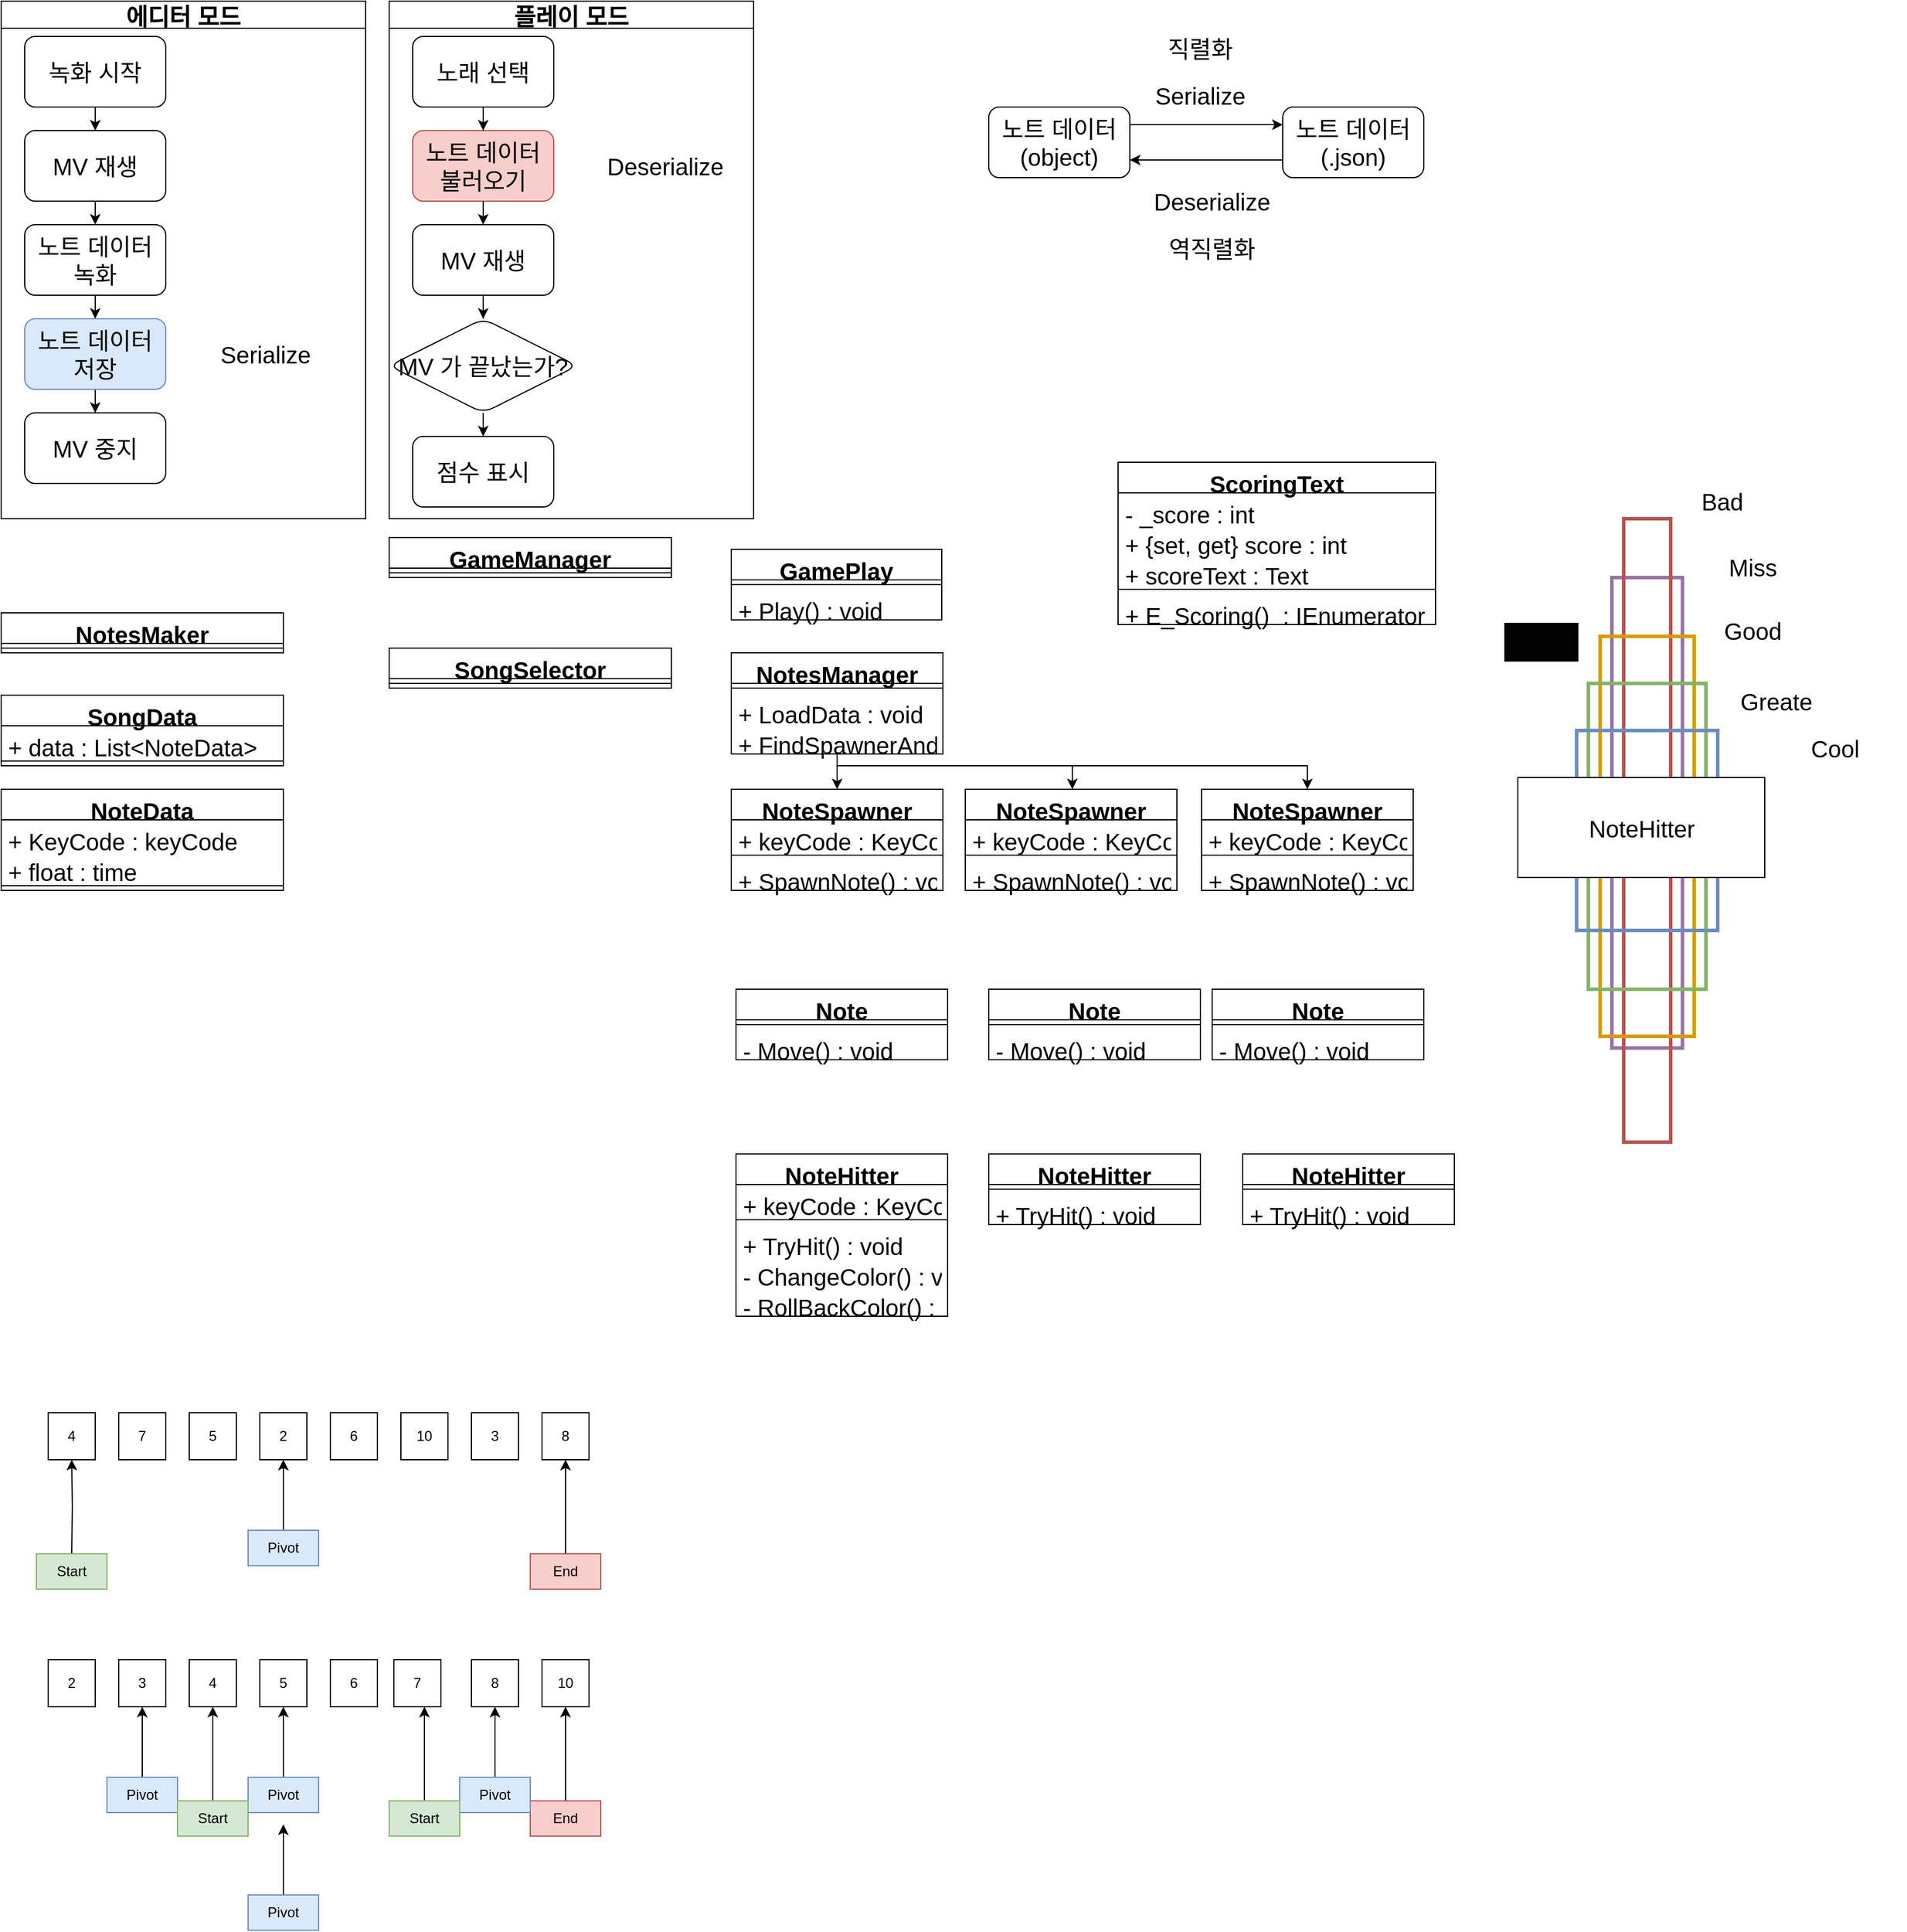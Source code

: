 <mxfile version="17.5.0" type="device"><diagram id="C5RBs43oDa-KdzZeNtuy" name="Page-1"><mxGraphModel dx="652" dy="362" grid="1" gridSize="10" guides="1" tooltips="1" connect="1" arrows="1" fold="1" page="1" pageScale="1" pageWidth="827" pageHeight="1169" math="0" shadow="0"><root><mxCell id="WIyWlLk6GJQsqaUBKTNV-0"/><mxCell id="WIyWlLk6GJQsqaUBKTNV-1" parent="WIyWlLk6GJQsqaUBKTNV-0"/><mxCell id="4X7baK8ERe4scYjvJcvr-119" value="" style="rounded=0;whiteSpace=wrap;html=1;fontSize=20;fillColor=none;strokeWidth=3;strokeColor=#9673a6;" parent="WIyWlLk6GJQsqaUBKTNV-1" vertex="1"><mxGeometry x="1410" y="570" width="60" height="400" as="geometry"/></mxCell><mxCell id="4X7baK8ERe4scYjvJcvr-121" value="" style="rounded=0;whiteSpace=wrap;html=1;fontSize=20;fillColor=none;strokeWidth=3;strokeColor=#b85450;" parent="WIyWlLk6GJQsqaUBKTNV-1" vertex="1"><mxGeometry x="1420" y="520" width="40" height="530" as="geometry"/></mxCell><mxCell id="4X7baK8ERe4scYjvJcvr-117" value="" style="rounded=0;whiteSpace=wrap;html=1;fontSize=20;fillColor=none;strokeWidth=3;strokeColor=#d79b00;" parent="WIyWlLk6GJQsqaUBKTNV-1" vertex="1"><mxGeometry x="1400" y="620" width="80" height="340" as="geometry"/></mxCell><mxCell id="4X7baK8ERe4scYjvJcvr-115" value="" style="rounded=0;whiteSpace=wrap;html=1;fontSize=20;fillColor=none;strokeWidth=3;strokeColor=#82b366;" parent="WIyWlLk6GJQsqaUBKTNV-1" vertex="1"><mxGeometry x="1390" y="660" width="100" height="260" as="geometry"/></mxCell><mxCell id="4X7baK8ERe4scYjvJcvr-112" value="" style="rounded=0;whiteSpace=wrap;html=1;fontSize=20;fillColor=none;strokeWidth=3;strokeColor=#6c8ebf;" parent="WIyWlLk6GJQsqaUBKTNV-1" vertex="1"><mxGeometry x="1380" y="700" width="120" height="170" as="geometry"/></mxCell><mxCell id="4X7baK8ERe4scYjvJcvr-3" value="에디터 모드" style="swimlane;fontSize=20;" parent="WIyWlLk6GJQsqaUBKTNV-1" vertex="1"><mxGeometry x="40" y="80" width="310" height="440" as="geometry"/></mxCell><mxCell id="4X7baK8ERe4scYjvJcvr-5" value="녹화 시작" style="rounded=1;whiteSpace=wrap;html=1;fontSize=20;" parent="4X7baK8ERe4scYjvJcvr-3" vertex="1"><mxGeometry x="20" y="30" width="120" height="60" as="geometry"/></mxCell><mxCell id="4X7baK8ERe4scYjvJcvr-6" value="MV 재생" style="rounded=1;whiteSpace=wrap;html=1;fontSize=20;" parent="4X7baK8ERe4scYjvJcvr-3" vertex="1"><mxGeometry x="20" y="110" width="120" height="60" as="geometry"/></mxCell><mxCell id="4X7baK8ERe4scYjvJcvr-7" value="노트 데이터 녹화" style="rounded=1;whiteSpace=wrap;html=1;fontSize=20;" parent="4X7baK8ERe4scYjvJcvr-3" vertex="1"><mxGeometry x="20" y="190" width="120" height="60" as="geometry"/></mxCell><mxCell id="4X7baK8ERe4scYjvJcvr-16" value="" style="edgeStyle=orthogonalEdgeStyle;rounded=0;orthogonalLoop=1;jettySize=auto;html=1;fontSize=20;" parent="4X7baK8ERe4scYjvJcvr-3" source="4X7baK8ERe4scYjvJcvr-8" target="4X7baK8ERe4scYjvJcvr-9" edge="1"><mxGeometry relative="1" as="geometry"/></mxCell><mxCell id="4X7baK8ERe4scYjvJcvr-8" value="노트 데이터&lt;br&gt;저장" style="rounded=1;whiteSpace=wrap;html=1;fontSize=20;fillColor=#dae8fc;strokeColor=#6c8ebf;" parent="4X7baK8ERe4scYjvJcvr-3" vertex="1"><mxGeometry x="20" y="270" width="120" height="60" as="geometry"/></mxCell><mxCell id="4X7baK8ERe4scYjvJcvr-9" value="MV 중지" style="rounded=1;whiteSpace=wrap;html=1;fontSize=20;" parent="4X7baK8ERe4scYjvJcvr-3" vertex="1"><mxGeometry x="20" y="350" width="120" height="60" as="geometry"/></mxCell><mxCell id="4X7baK8ERe4scYjvJcvr-12" value="" style="endArrow=classic;html=1;rounded=0;fontSize=20;exitX=0.5;exitY=1;exitDx=0;exitDy=0;" parent="4X7baK8ERe4scYjvJcvr-3" source="4X7baK8ERe4scYjvJcvr-5" target="4X7baK8ERe4scYjvJcvr-6" edge="1"><mxGeometry width="50" height="50" relative="1" as="geometry"><mxPoint x="280" y="250" as="sourcePoint"/><mxPoint x="330" y="200" as="targetPoint"/></mxGeometry></mxCell><mxCell id="4X7baK8ERe4scYjvJcvr-13" value="" style="endArrow=classic;html=1;rounded=0;fontSize=20;exitX=0.5;exitY=1;exitDx=0;exitDy=0;entryX=0.5;entryY=0;entryDx=0;entryDy=0;" parent="4X7baK8ERe4scYjvJcvr-3" source="4X7baK8ERe4scYjvJcvr-6" target="4X7baK8ERe4scYjvJcvr-7" edge="1"><mxGeometry width="50" height="50" relative="1" as="geometry"><mxPoint x="130" y="180" as="sourcePoint"/><mxPoint x="130" y="200" as="targetPoint"/></mxGeometry></mxCell><mxCell id="4X7baK8ERe4scYjvJcvr-15" value="" style="endArrow=classic;html=1;rounded=0;fontSize=20;exitX=0.5;exitY=1;exitDx=0;exitDy=0;entryX=0.5;entryY=0;entryDx=0;entryDy=0;" parent="4X7baK8ERe4scYjvJcvr-3" source="4X7baK8ERe4scYjvJcvr-7" target="4X7baK8ERe4scYjvJcvr-8" edge="1"><mxGeometry width="50" height="50" relative="1" as="geometry"><mxPoint x="280" y="250" as="sourcePoint"/><mxPoint x="330" y="200" as="targetPoint"/></mxGeometry></mxCell><mxCell id="4X7baK8ERe4scYjvJcvr-40" value="Serialize" style="text;html=1;strokeColor=none;fillColor=none;align=center;verticalAlign=middle;whiteSpace=wrap;rounded=0;fontSize=20;" parent="4X7baK8ERe4scYjvJcvr-3" vertex="1"><mxGeometry x="160" y="270" width="130" height="60" as="geometry"/></mxCell><mxCell id="4X7baK8ERe4scYjvJcvr-4" value="플레이 모드" style="swimlane;fontSize=20;" parent="WIyWlLk6GJQsqaUBKTNV-1" vertex="1"><mxGeometry x="370" y="80" width="310" height="440" as="geometry"/></mxCell><mxCell id="4X7baK8ERe4scYjvJcvr-17" value="노래 선택" style="rounded=1;whiteSpace=wrap;html=1;fontSize=20;" parent="4X7baK8ERe4scYjvJcvr-4" vertex="1"><mxGeometry x="20" y="30" width="120" height="60" as="geometry"/></mxCell><mxCell id="4X7baK8ERe4scYjvJcvr-21" value="" style="edgeStyle=orthogonalEdgeStyle;rounded=0;orthogonalLoop=1;jettySize=auto;html=1;fontSize=20;" parent="4X7baK8ERe4scYjvJcvr-4" source="4X7baK8ERe4scYjvJcvr-18" target="4X7baK8ERe4scYjvJcvr-20" edge="1"><mxGeometry relative="1" as="geometry"/></mxCell><mxCell id="4X7baK8ERe4scYjvJcvr-18" value="MV 재생" style="rounded=1;whiteSpace=wrap;html=1;fontSize=20;" parent="4X7baK8ERe4scYjvJcvr-4" vertex="1"><mxGeometry x="20" y="190" width="120" height="60" as="geometry"/></mxCell><mxCell id="4X7baK8ERe4scYjvJcvr-20" value="MV 가 끝났는가?" style="rhombus;whiteSpace=wrap;html=1;fontSize=20;rounded=1;" parent="4X7baK8ERe4scYjvJcvr-4" vertex="1"><mxGeometry y="270" width="160" height="80" as="geometry"/></mxCell><mxCell id="4X7baK8ERe4scYjvJcvr-25" value="점수 표시" style="whiteSpace=wrap;html=1;fontSize=20;rounded=1;" parent="4X7baK8ERe4scYjvJcvr-4" vertex="1"><mxGeometry x="20" y="370" width="120" height="60" as="geometry"/></mxCell><mxCell id="4X7baK8ERe4scYjvJcvr-26" value="" style="edgeStyle=orthogonalEdgeStyle;rounded=0;orthogonalLoop=1;jettySize=auto;html=1;fontSize=20;" parent="4X7baK8ERe4scYjvJcvr-4" source="4X7baK8ERe4scYjvJcvr-20" target="4X7baK8ERe4scYjvJcvr-25" edge="1"><mxGeometry relative="1" as="geometry"/></mxCell><mxCell id="4X7baK8ERe4scYjvJcvr-28" value="노트 데이터&lt;br&gt;불러오기" style="whiteSpace=wrap;html=1;fontSize=20;rounded=1;fillColor=#f8cecc;strokeColor=#b85450;" parent="4X7baK8ERe4scYjvJcvr-4" vertex="1"><mxGeometry x="20" y="110" width="120" height="60" as="geometry"/></mxCell><mxCell id="4X7baK8ERe4scYjvJcvr-29" value="" style="edgeStyle=orthogonalEdgeStyle;rounded=0;orthogonalLoop=1;jettySize=auto;html=1;fontSize=20;" parent="4X7baK8ERe4scYjvJcvr-4" source="4X7baK8ERe4scYjvJcvr-17" target="4X7baK8ERe4scYjvJcvr-28" edge="1"><mxGeometry relative="1" as="geometry"/></mxCell><mxCell id="4X7baK8ERe4scYjvJcvr-30" value="" style="endArrow=classic;html=1;rounded=0;fontSize=20;exitX=0.5;exitY=1;exitDx=0;exitDy=0;entryX=0.5;entryY=0;entryDx=0;entryDy=0;" parent="4X7baK8ERe4scYjvJcvr-4" source="4X7baK8ERe4scYjvJcvr-28" target="4X7baK8ERe4scYjvJcvr-18" edge="1"><mxGeometry width="50" height="50" relative="1" as="geometry"><mxPoint x="40" y="320" as="sourcePoint"/><mxPoint x="90" y="270" as="targetPoint"/></mxGeometry></mxCell><mxCell id="4X7baK8ERe4scYjvJcvr-41" value="Deserialize" style="text;html=1;strokeColor=none;fillColor=none;align=center;verticalAlign=middle;whiteSpace=wrap;rounded=0;fontSize=20;" parent="4X7baK8ERe4scYjvJcvr-4" vertex="1"><mxGeometry x="170" y="110" width="130" height="60" as="geometry"/></mxCell><mxCell id="4X7baK8ERe4scYjvJcvr-32" value="노트 데이터&lt;br&gt;(object)" style="rounded=1;whiteSpace=wrap;html=1;fontSize=20;" parent="WIyWlLk6GJQsqaUBKTNV-1" vertex="1"><mxGeometry x="880" y="170" width="120" height="60" as="geometry"/></mxCell><mxCell id="4X7baK8ERe4scYjvJcvr-33" value="노트 데이터&lt;br&gt;(.json)" style="rounded=1;whiteSpace=wrap;html=1;fontSize=20;" parent="WIyWlLk6GJQsqaUBKTNV-1" vertex="1"><mxGeometry x="1130" y="170" width="120" height="60" as="geometry"/></mxCell><mxCell id="4X7baK8ERe4scYjvJcvr-34" value="" style="endArrow=classic;html=1;rounded=0;fontSize=20;exitX=1;exitY=0.25;exitDx=0;exitDy=0;entryX=0;entryY=0.25;entryDx=0;entryDy=0;" parent="WIyWlLk6GJQsqaUBKTNV-1" source="4X7baK8ERe4scYjvJcvr-32" target="4X7baK8ERe4scYjvJcvr-33" edge="1"><mxGeometry width="50" height="50" relative="1" as="geometry"><mxPoint x="1200" y="380" as="sourcePoint"/><mxPoint x="1250" y="330" as="targetPoint"/></mxGeometry></mxCell><mxCell id="4X7baK8ERe4scYjvJcvr-35" value="" style="endArrow=classic;html=1;rounded=0;fontSize=20;exitX=0;exitY=0.75;exitDx=0;exitDy=0;entryX=1;entryY=0.75;entryDx=0;entryDy=0;" parent="WIyWlLk6GJQsqaUBKTNV-1" source="4X7baK8ERe4scYjvJcvr-33" target="4X7baK8ERe4scYjvJcvr-32" edge="1"><mxGeometry width="50" height="50" relative="1" as="geometry"><mxPoint x="1010" y="195" as="sourcePoint"/><mxPoint x="1140" y="195" as="targetPoint"/></mxGeometry></mxCell><mxCell id="4X7baK8ERe4scYjvJcvr-36" value="Serialize" style="text;html=1;strokeColor=none;fillColor=none;align=center;verticalAlign=middle;whiteSpace=wrap;rounded=0;fontSize=20;" parent="WIyWlLk6GJQsqaUBKTNV-1" vertex="1"><mxGeometry x="1000" y="140" width="120" height="40" as="geometry"/></mxCell><mxCell id="4X7baK8ERe4scYjvJcvr-37" value="직렬화" style="text;html=1;strokeColor=none;fillColor=none;align=center;verticalAlign=middle;whiteSpace=wrap;rounded=0;fontSize=20;" parent="WIyWlLk6GJQsqaUBKTNV-1" vertex="1"><mxGeometry x="1000" y="100" width="120" height="40" as="geometry"/></mxCell><mxCell id="4X7baK8ERe4scYjvJcvr-38" value="Deserialize" style="text;html=1;strokeColor=none;fillColor=none;align=center;verticalAlign=middle;whiteSpace=wrap;rounded=0;fontSize=20;" parent="WIyWlLk6GJQsqaUBKTNV-1" vertex="1"><mxGeometry x="1010" y="230" width="120" height="40" as="geometry"/></mxCell><mxCell id="4X7baK8ERe4scYjvJcvr-39" value="역직렬화" style="text;html=1;strokeColor=none;fillColor=none;align=center;verticalAlign=middle;whiteSpace=wrap;rounded=0;fontSize=20;" parent="WIyWlLk6GJQsqaUBKTNV-1" vertex="1"><mxGeometry x="1010" y="270" width="120" height="40" as="geometry"/></mxCell><mxCell id="4X7baK8ERe4scYjvJcvr-42" value="NoteData" style="swimlane;fontStyle=1;align=center;verticalAlign=top;childLayout=stackLayout;horizontal=1;startSize=26;horizontalStack=0;resizeParent=1;resizeParentMax=0;resizeLast=0;collapsible=1;marginBottom=0;fontSize=20;" parent="WIyWlLk6GJQsqaUBKTNV-1" vertex="1"><mxGeometry x="40" y="750" width="240" height="86" as="geometry"/></mxCell><mxCell id="4X7baK8ERe4scYjvJcvr-43" value="+ KeyCode : keyCode" style="text;strokeColor=none;fillColor=none;align=left;verticalAlign=top;spacingLeft=4;spacingRight=4;overflow=hidden;rotatable=0;points=[[0,0.5],[1,0.5]];portConstraint=eastwest;fontSize=20;" parent="4X7baK8ERe4scYjvJcvr-42" vertex="1"><mxGeometry y="26" width="240" height="26" as="geometry"/></mxCell><mxCell id="4X7baK8ERe4scYjvJcvr-51" value="+ float : time" style="text;strokeColor=none;fillColor=none;align=left;verticalAlign=top;spacingLeft=4;spacingRight=4;overflow=hidden;rotatable=0;points=[[0,0.5],[1,0.5]];portConstraint=eastwest;fontSize=20;" parent="4X7baK8ERe4scYjvJcvr-42" vertex="1"><mxGeometry y="52" width="240" height="26" as="geometry"/></mxCell><mxCell id="4X7baK8ERe4scYjvJcvr-44" value="" style="line;strokeWidth=1;fillColor=none;align=left;verticalAlign=middle;spacingTop=-1;spacingLeft=3;spacingRight=3;rotatable=0;labelPosition=right;points=[];portConstraint=eastwest;fontSize=20;" parent="4X7baK8ERe4scYjvJcvr-42" vertex="1"><mxGeometry y="78" width="240" height="8" as="geometry"/></mxCell><mxCell id="4X7baK8ERe4scYjvJcvr-47" value="SongData" style="swimlane;fontStyle=1;align=center;verticalAlign=top;childLayout=stackLayout;horizontal=1;startSize=26;horizontalStack=0;resizeParent=1;resizeParentMax=0;resizeLast=0;collapsible=1;marginBottom=0;fontSize=20;" parent="WIyWlLk6GJQsqaUBKTNV-1" vertex="1"><mxGeometry x="40" y="670" width="240" height="60" as="geometry"/></mxCell><mxCell id="4X7baK8ERe4scYjvJcvr-48" value="+ data : List&lt;NoteData&gt;" style="text;strokeColor=none;fillColor=none;align=left;verticalAlign=top;spacingLeft=4;spacingRight=4;overflow=hidden;rotatable=0;points=[[0,0.5],[1,0.5]];portConstraint=eastwest;fontSize=20;" parent="4X7baK8ERe4scYjvJcvr-47" vertex="1"><mxGeometry y="26" width="240" height="26" as="geometry"/></mxCell><mxCell id="4X7baK8ERe4scYjvJcvr-49" value="" style="line;strokeWidth=1;fillColor=none;align=left;verticalAlign=middle;spacingTop=-1;spacingLeft=3;spacingRight=3;rotatable=0;labelPosition=right;points=[];portConstraint=eastwest;fontSize=20;" parent="4X7baK8ERe4scYjvJcvr-47" vertex="1"><mxGeometry y="52" width="240" height="8" as="geometry"/></mxCell><mxCell id="4X7baK8ERe4scYjvJcvr-52" value="NotesMaker" style="swimlane;fontStyle=1;align=center;verticalAlign=top;childLayout=stackLayout;horizontal=1;startSize=26;horizontalStack=0;resizeParent=1;resizeParentMax=0;resizeLast=0;collapsible=1;marginBottom=0;fontSize=20;" parent="WIyWlLk6GJQsqaUBKTNV-1" vertex="1"><mxGeometry x="40" y="600" width="240" height="34" as="geometry"/></mxCell><mxCell id="4X7baK8ERe4scYjvJcvr-55" value="" style="line;strokeWidth=1;fillColor=none;align=left;verticalAlign=middle;spacingTop=-1;spacingLeft=3;spacingRight=3;rotatable=0;labelPosition=right;points=[];portConstraint=eastwest;fontSize=20;" parent="4X7baK8ERe4scYjvJcvr-52" vertex="1"><mxGeometry y="26" width="240" height="8" as="geometry"/></mxCell><mxCell id="4X7baK8ERe4scYjvJcvr-56" value="SongSelector" style="swimlane;fontStyle=1;align=center;verticalAlign=top;childLayout=stackLayout;horizontal=1;startSize=26;horizontalStack=0;resizeParent=1;resizeParentMax=0;resizeLast=0;collapsible=1;marginBottom=0;fontSize=20;" parent="WIyWlLk6GJQsqaUBKTNV-1" vertex="1"><mxGeometry x="370" y="630" width="240" height="34" as="geometry"/></mxCell><mxCell id="4X7baK8ERe4scYjvJcvr-59" value="" style="line;strokeWidth=1;fillColor=none;align=left;verticalAlign=middle;spacingTop=-1;spacingLeft=3;spacingRight=3;rotatable=0;labelPosition=right;points=[];portConstraint=eastwest;fontSize=20;" parent="4X7baK8ERe4scYjvJcvr-56" vertex="1"><mxGeometry y="26" width="240" height="8" as="geometry"/></mxCell><mxCell id="4X7baK8ERe4scYjvJcvr-60" value="GameManager" style="swimlane;fontStyle=1;align=center;verticalAlign=top;childLayout=stackLayout;horizontal=1;startSize=26;horizontalStack=0;resizeParent=1;resizeParentMax=0;resizeLast=0;collapsible=1;marginBottom=0;fontSize=20;" parent="WIyWlLk6GJQsqaUBKTNV-1" vertex="1"><mxGeometry x="370" y="536" width="240" height="34" as="geometry"/></mxCell><mxCell id="4X7baK8ERe4scYjvJcvr-61" value="" style="line;strokeWidth=1;fillColor=none;align=left;verticalAlign=middle;spacingTop=-1;spacingLeft=3;spacingRight=3;rotatable=0;labelPosition=right;points=[];portConstraint=eastwest;fontSize=20;" parent="4X7baK8ERe4scYjvJcvr-60" vertex="1"><mxGeometry y="26" width="240" height="8" as="geometry"/></mxCell><mxCell id="4X7baK8ERe4scYjvJcvr-62" value="NoteSpawner" style="swimlane;fontStyle=1;align=center;verticalAlign=top;childLayout=stackLayout;horizontal=1;startSize=26;horizontalStack=0;resizeParent=1;resizeParentMax=0;resizeLast=0;collapsible=1;marginBottom=0;fontSize=20;" parent="WIyWlLk6GJQsqaUBKTNV-1" vertex="1"><mxGeometry x="661" y="750" width="180" height="86" as="geometry"/></mxCell><mxCell id="4X7baK8ERe4scYjvJcvr-79" value="+ keyCode : KeyCode" style="text;strokeColor=none;fillColor=none;align=left;verticalAlign=top;spacingLeft=4;spacingRight=4;overflow=hidden;rotatable=0;points=[[0,0.5],[1,0.5]];portConstraint=eastwest;fontSize=20;" parent="4X7baK8ERe4scYjvJcvr-62" vertex="1"><mxGeometry y="26" width="180" height="26" as="geometry"/></mxCell><mxCell id="4X7baK8ERe4scYjvJcvr-63" value="" style="line;strokeWidth=1;fillColor=none;align=left;verticalAlign=middle;spacingTop=-1;spacingLeft=3;spacingRight=3;rotatable=0;labelPosition=right;points=[];portConstraint=eastwest;fontSize=20;" parent="4X7baK8ERe4scYjvJcvr-62" vertex="1"><mxGeometry y="52" width="180" height="8" as="geometry"/></mxCell><mxCell id="4X7baK8ERe4scYjvJcvr-78" value="+ SpawnNote() : void" style="text;strokeColor=none;fillColor=none;align=left;verticalAlign=top;spacingLeft=4;spacingRight=4;overflow=hidden;rotatable=0;points=[[0,0.5],[1,0.5]];portConstraint=eastwest;fontSize=20;" parent="4X7baK8ERe4scYjvJcvr-62" vertex="1"><mxGeometry y="60" width="180" height="26" as="geometry"/></mxCell><mxCell id="4X7baK8ERe4scYjvJcvr-74" value="" style="edgeStyle=orthogonalEdgeStyle;rounded=0;orthogonalLoop=1;jettySize=auto;html=1;fontSize=20;entryX=0.5;entryY=0;entryDx=0;entryDy=0;" parent="WIyWlLk6GJQsqaUBKTNV-1" source="4X7baK8ERe4scYjvJcvr-72" target="4X7baK8ERe4scYjvJcvr-62" edge="1"><mxGeometry relative="1" as="geometry"/></mxCell><mxCell id="4X7baK8ERe4scYjvJcvr-75" style="edgeStyle=orthogonalEdgeStyle;rounded=0;orthogonalLoop=1;jettySize=auto;html=1;fontSize=20;" parent="WIyWlLk6GJQsqaUBKTNV-1" source="4X7baK8ERe4scYjvJcvr-72" edge="1"><mxGeometry relative="1" as="geometry"><mxPoint x="951.059" y="750" as="targetPoint"/><Array as="points"><mxPoint x="751" y="730"/><mxPoint x="951" y="730"/></Array></mxGeometry></mxCell><mxCell id="4X7baK8ERe4scYjvJcvr-76" style="edgeStyle=orthogonalEdgeStyle;rounded=0;orthogonalLoop=1;jettySize=auto;html=1;entryX=0.5;entryY=0;entryDx=0;entryDy=0;fontSize=20;" parent="WIyWlLk6GJQsqaUBKTNV-1" source="4X7baK8ERe4scYjvJcvr-72" edge="1"><mxGeometry relative="1" as="geometry"><mxPoint x="1151" y="750" as="targetPoint"/><Array as="points"><mxPoint x="751" y="730"/><mxPoint x="1151" y="730"/></Array></mxGeometry></mxCell><mxCell id="4X7baK8ERe4scYjvJcvr-72" value="NotesManager" style="swimlane;fontStyle=1;align=center;verticalAlign=top;childLayout=stackLayout;horizontal=1;startSize=26;horizontalStack=0;resizeParent=1;resizeParentMax=0;resizeLast=0;collapsible=1;marginBottom=0;fontSize=20;" parent="WIyWlLk6GJQsqaUBKTNV-1" vertex="1"><mxGeometry x="661" y="634" width="180" height="86" as="geometry"/></mxCell><mxCell id="4X7baK8ERe4scYjvJcvr-73" value="" style="line;strokeWidth=1;fillColor=none;align=left;verticalAlign=middle;spacingTop=-1;spacingLeft=3;spacingRight=3;rotatable=0;labelPosition=right;points=[];portConstraint=eastwest;fontSize=20;" parent="4X7baK8ERe4scYjvJcvr-72" vertex="1"><mxGeometry y="26" width="180" height="8" as="geometry"/></mxCell><mxCell id="4X7baK8ERe4scYjvJcvr-77" value="+ LoadData : void" style="text;strokeColor=none;fillColor=none;align=left;verticalAlign=top;spacingLeft=4;spacingRight=4;overflow=hidden;rotatable=0;points=[[0,0.5],[1,0.5]];portConstraint=eastwest;fontSize=20;" parent="4X7baK8ERe4scYjvJcvr-72" vertex="1"><mxGeometry y="34" width="180" height="26" as="geometry"/></mxCell><mxCell id="4X7baK8ERe4scYjvJcvr-80" value="+ FindSpawnerAndSpawn" style="text;strokeColor=none;fillColor=none;align=left;verticalAlign=top;spacingLeft=4;spacingRight=4;overflow=hidden;rotatable=0;points=[[0,0.5],[1,0.5]];portConstraint=eastwest;fontSize=20;" parent="4X7baK8ERe4scYjvJcvr-72" vertex="1"><mxGeometry y="60" width="180" height="26" as="geometry"/></mxCell><mxCell id="4X7baK8ERe4scYjvJcvr-81" value="NoteSpawner" style="swimlane;fontStyle=1;align=center;verticalAlign=top;childLayout=stackLayout;horizontal=1;startSize=26;horizontalStack=0;resizeParent=1;resizeParentMax=0;resizeLast=0;collapsible=1;marginBottom=0;fontSize=20;" parent="WIyWlLk6GJQsqaUBKTNV-1" vertex="1"><mxGeometry x="860" y="750" width="180" height="86" as="geometry"/></mxCell><mxCell id="4X7baK8ERe4scYjvJcvr-82" value="+ keyCode : KeyCode" style="text;strokeColor=none;fillColor=none;align=left;verticalAlign=top;spacingLeft=4;spacingRight=4;overflow=hidden;rotatable=0;points=[[0,0.5],[1,0.5]];portConstraint=eastwest;fontSize=20;" parent="4X7baK8ERe4scYjvJcvr-81" vertex="1"><mxGeometry y="26" width="180" height="26" as="geometry"/></mxCell><mxCell id="4X7baK8ERe4scYjvJcvr-83" value="" style="line;strokeWidth=1;fillColor=none;align=left;verticalAlign=middle;spacingTop=-1;spacingLeft=3;spacingRight=3;rotatable=0;labelPosition=right;points=[];portConstraint=eastwest;fontSize=20;" parent="4X7baK8ERe4scYjvJcvr-81" vertex="1"><mxGeometry y="52" width="180" height="8" as="geometry"/></mxCell><mxCell id="4X7baK8ERe4scYjvJcvr-84" value="+ SpawnNote() : void" style="text;strokeColor=none;fillColor=none;align=left;verticalAlign=top;spacingLeft=4;spacingRight=4;overflow=hidden;rotatable=0;points=[[0,0.5],[1,0.5]];portConstraint=eastwest;fontSize=20;" parent="4X7baK8ERe4scYjvJcvr-81" vertex="1"><mxGeometry y="60" width="180" height="26" as="geometry"/></mxCell><mxCell id="4X7baK8ERe4scYjvJcvr-85" value="NoteSpawner" style="swimlane;fontStyle=1;align=center;verticalAlign=top;childLayout=stackLayout;horizontal=1;startSize=26;horizontalStack=0;resizeParent=1;resizeParentMax=0;resizeLast=0;collapsible=1;marginBottom=0;fontSize=20;" parent="WIyWlLk6GJQsqaUBKTNV-1" vertex="1"><mxGeometry x="1061" y="750" width="180" height="86" as="geometry"/></mxCell><mxCell id="4X7baK8ERe4scYjvJcvr-86" value="+ keyCode : KeyCode" style="text;strokeColor=none;fillColor=none;align=left;verticalAlign=top;spacingLeft=4;spacingRight=4;overflow=hidden;rotatable=0;points=[[0,0.5],[1,0.5]];portConstraint=eastwest;fontSize=20;" parent="4X7baK8ERe4scYjvJcvr-85" vertex="1"><mxGeometry y="26" width="180" height="26" as="geometry"/></mxCell><mxCell id="4X7baK8ERe4scYjvJcvr-87" value="" style="line;strokeWidth=1;fillColor=none;align=left;verticalAlign=middle;spacingTop=-1;spacingLeft=3;spacingRight=3;rotatable=0;labelPosition=right;points=[];portConstraint=eastwest;fontSize=20;" parent="4X7baK8ERe4scYjvJcvr-85" vertex="1"><mxGeometry y="52" width="180" height="8" as="geometry"/></mxCell><mxCell id="4X7baK8ERe4scYjvJcvr-88" value="+ SpawnNote() : void" style="text;strokeColor=none;fillColor=none;align=left;verticalAlign=top;spacingLeft=4;spacingRight=4;overflow=hidden;rotatable=0;points=[[0,0.5],[1,0.5]];portConstraint=eastwest;fontSize=20;" parent="4X7baK8ERe4scYjvJcvr-85" vertex="1"><mxGeometry y="60" width="180" height="26" as="geometry"/></mxCell><mxCell id="4X7baK8ERe4scYjvJcvr-92" value="NoteHitter" style="swimlane;fontStyle=1;align=center;verticalAlign=top;childLayout=stackLayout;horizontal=1;startSize=26;horizontalStack=0;resizeParent=1;resizeParentMax=0;resizeLast=0;collapsible=1;marginBottom=0;fontSize=20;" parent="WIyWlLk6GJQsqaUBKTNV-1" vertex="1"><mxGeometry x="665" y="1060" width="180" height="138" as="geometry"/></mxCell><mxCell id="iGYsxC0sqE9Z393k-soY-0" value="+ keyCode : KeyCode" style="text;strokeColor=none;fillColor=none;align=left;verticalAlign=top;spacingLeft=4;spacingRight=4;overflow=hidden;rotatable=0;points=[[0,0.5],[1,0.5]];portConstraint=eastwest;fontSize=20;" vertex="1" parent="4X7baK8ERe4scYjvJcvr-92"><mxGeometry y="26" width="180" height="26" as="geometry"/></mxCell><mxCell id="4X7baK8ERe4scYjvJcvr-94" value="" style="line;strokeWidth=1;fillColor=none;align=left;verticalAlign=middle;spacingTop=-1;spacingLeft=3;spacingRight=3;rotatable=0;labelPosition=right;points=[];portConstraint=eastwest;fontSize=20;" parent="4X7baK8ERe4scYjvJcvr-92" vertex="1"><mxGeometry y="52" width="180" height="8" as="geometry"/></mxCell><mxCell id="4X7baK8ERe4scYjvJcvr-95" value="+ TryHit() : void" style="text;strokeColor=none;fillColor=none;align=left;verticalAlign=top;spacingLeft=4;spacingRight=4;overflow=hidden;rotatable=0;points=[[0,0.5],[1,0.5]];portConstraint=eastwest;fontSize=20;" parent="4X7baK8ERe4scYjvJcvr-92" vertex="1"><mxGeometry y="60" width="180" height="26" as="geometry"/></mxCell><mxCell id="iGYsxC0sqE9Z393k-soY-1" value="- ChangeColor() : void" style="text;strokeColor=none;fillColor=none;align=left;verticalAlign=top;spacingLeft=4;spacingRight=4;overflow=hidden;rotatable=0;points=[[0,0.5],[1,0.5]];portConstraint=eastwest;fontSize=20;" vertex="1" parent="4X7baK8ERe4scYjvJcvr-92"><mxGeometry y="86" width="180" height="26" as="geometry"/></mxCell><mxCell id="iGYsxC0sqE9Z393k-soY-2" value="- RollBackColor() : void" style="text;strokeColor=none;fillColor=none;align=left;verticalAlign=top;spacingLeft=4;spacingRight=4;overflow=hidden;rotatable=0;points=[[0,0.5],[1,0.5]];portConstraint=eastwest;fontSize=20;" vertex="1" parent="4X7baK8ERe4scYjvJcvr-92"><mxGeometry y="112" width="180" height="26" as="geometry"/></mxCell><mxCell id="4X7baK8ERe4scYjvJcvr-96" value="NoteHitter" style="swimlane;fontStyle=1;align=center;verticalAlign=top;childLayout=stackLayout;horizontal=1;startSize=26;horizontalStack=0;resizeParent=1;resizeParentMax=0;resizeLast=0;collapsible=1;marginBottom=0;fontSize=20;" parent="WIyWlLk6GJQsqaUBKTNV-1" vertex="1"><mxGeometry x="880" y="1060" width="180" height="60" as="geometry"/></mxCell><mxCell id="4X7baK8ERe4scYjvJcvr-97" value="" style="line;strokeWidth=1;fillColor=none;align=left;verticalAlign=middle;spacingTop=-1;spacingLeft=3;spacingRight=3;rotatable=0;labelPosition=right;points=[];portConstraint=eastwest;fontSize=20;" parent="4X7baK8ERe4scYjvJcvr-96" vertex="1"><mxGeometry y="26" width="180" height="8" as="geometry"/></mxCell><mxCell id="4X7baK8ERe4scYjvJcvr-98" value="+ TryHit() : void" style="text;strokeColor=none;fillColor=none;align=left;verticalAlign=top;spacingLeft=4;spacingRight=4;overflow=hidden;rotatable=0;points=[[0,0.5],[1,0.5]];portConstraint=eastwest;fontSize=20;" parent="4X7baK8ERe4scYjvJcvr-96" vertex="1"><mxGeometry y="34" width="180" height="26" as="geometry"/></mxCell><mxCell id="4X7baK8ERe4scYjvJcvr-99" value="NoteHitter" style="swimlane;fontStyle=1;align=center;verticalAlign=top;childLayout=stackLayout;horizontal=1;startSize=26;horizontalStack=0;resizeParent=1;resizeParentMax=0;resizeLast=0;collapsible=1;marginBottom=0;fontSize=20;" parent="WIyWlLk6GJQsqaUBKTNV-1" vertex="1"><mxGeometry x="1096" y="1060" width="180" height="60" as="geometry"/></mxCell><mxCell id="4X7baK8ERe4scYjvJcvr-100" value="" style="line;strokeWidth=1;fillColor=none;align=left;verticalAlign=middle;spacingTop=-1;spacingLeft=3;spacingRight=3;rotatable=0;labelPosition=right;points=[];portConstraint=eastwest;fontSize=20;" parent="4X7baK8ERe4scYjvJcvr-99" vertex="1"><mxGeometry y="26" width="180" height="8" as="geometry"/></mxCell><mxCell id="4X7baK8ERe4scYjvJcvr-101" value="+ TryHit() : void" style="text;strokeColor=none;fillColor=none;align=left;verticalAlign=top;spacingLeft=4;spacingRight=4;overflow=hidden;rotatable=0;points=[[0,0.5],[1,0.5]];portConstraint=eastwest;fontSize=20;" parent="4X7baK8ERe4scYjvJcvr-99" vertex="1"><mxGeometry y="34" width="180" height="26" as="geometry"/></mxCell><mxCell id="4X7baK8ERe4scYjvJcvr-102" value="Note" style="swimlane;fontStyle=1;align=center;verticalAlign=top;childLayout=stackLayout;horizontal=1;startSize=26;horizontalStack=0;resizeParent=1;resizeParentMax=0;resizeLast=0;collapsible=1;marginBottom=0;fontSize=20;" parent="WIyWlLk6GJQsqaUBKTNV-1" vertex="1"><mxGeometry x="665" y="920" width="180" height="60" as="geometry"/></mxCell><mxCell id="4X7baK8ERe4scYjvJcvr-103" value="" style="line;strokeWidth=1;fillColor=none;align=left;verticalAlign=middle;spacingTop=-1;spacingLeft=3;spacingRight=3;rotatable=0;labelPosition=right;points=[];portConstraint=eastwest;fontSize=20;" parent="4X7baK8ERe4scYjvJcvr-102" vertex="1"><mxGeometry y="26" width="180" height="8" as="geometry"/></mxCell><mxCell id="4X7baK8ERe4scYjvJcvr-104" value="- Move() : void" style="text;strokeColor=none;fillColor=none;align=left;verticalAlign=top;spacingLeft=4;spacingRight=4;overflow=hidden;rotatable=0;points=[[0,0.5],[1,0.5]];portConstraint=eastwest;fontSize=20;" parent="4X7baK8ERe4scYjvJcvr-102" vertex="1"><mxGeometry y="34" width="180" height="26" as="geometry"/></mxCell><mxCell id="4X7baK8ERe4scYjvJcvr-105" value="Note" style="swimlane;fontStyle=1;align=center;verticalAlign=top;childLayout=stackLayout;horizontal=1;startSize=26;horizontalStack=0;resizeParent=1;resizeParentMax=0;resizeLast=0;collapsible=1;marginBottom=0;fontSize=20;" parent="WIyWlLk6GJQsqaUBKTNV-1" vertex="1"><mxGeometry x="880" y="920" width="180" height="60" as="geometry"/></mxCell><mxCell id="4X7baK8ERe4scYjvJcvr-106" value="" style="line;strokeWidth=1;fillColor=none;align=left;verticalAlign=middle;spacingTop=-1;spacingLeft=3;spacingRight=3;rotatable=0;labelPosition=right;points=[];portConstraint=eastwest;fontSize=20;" parent="4X7baK8ERe4scYjvJcvr-105" vertex="1"><mxGeometry y="26" width="180" height="8" as="geometry"/></mxCell><mxCell id="4X7baK8ERe4scYjvJcvr-107" value="- Move() : void" style="text;strokeColor=none;fillColor=none;align=left;verticalAlign=top;spacingLeft=4;spacingRight=4;overflow=hidden;rotatable=0;points=[[0,0.5],[1,0.5]];portConstraint=eastwest;fontSize=20;" parent="4X7baK8ERe4scYjvJcvr-105" vertex="1"><mxGeometry y="34" width="180" height="26" as="geometry"/></mxCell><mxCell id="4X7baK8ERe4scYjvJcvr-108" value="Note" style="swimlane;fontStyle=1;align=center;verticalAlign=top;childLayout=stackLayout;horizontal=1;startSize=26;horizontalStack=0;resizeParent=1;resizeParentMax=0;resizeLast=0;collapsible=1;marginBottom=0;fontSize=20;" parent="WIyWlLk6GJQsqaUBKTNV-1" vertex="1"><mxGeometry x="1070" y="920" width="180" height="60" as="geometry"/></mxCell><mxCell id="4X7baK8ERe4scYjvJcvr-109" value="" style="line;strokeWidth=1;fillColor=none;align=left;verticalAlign=middle;spacingTop=-1;spacingLeft=3;spacingRight=3;rotatable=0;labelPosition=right;points=[];portConstraint=eastwest;fontSize=20;" parent="4X7baK8ERe4scYjvJcvr-108" vertex="1"><mxGeometry y="26" width="180" height="8" as="geometry"/></mxCell><mxCell id="4X7baK8ERe4scYjvJcvr-110" value="- Move() : void" style="text;strokeColor=none;fillColor=none;align=left;verticalAlign=top;spacingLeft=4;spacingRight=4;overflow=hidden;rotatable=0;points=[[0,0.5],[1,0.5]];portConstraint=eastwest;fontSize=20;" parent="4X7baK8ERe4scYjvJcvr-108" vertex="1"><mxGeometry y="34" width="180" height="26" as="geometry"/></mxCell><mxCell id="4X7baK8ERe4scYjvJcvr-111" value="NoteHitter" style="html=1;fontSize=20;" parent="WIyWlLk6GJQsqaUBKTNV-1" vertex="1"><mxGeometry x="1330" y="740" width="210" height="85" as="geometry"/></mxCell><mxCell id="4X7baK8ERe4scYjvJcvr-114" value="Cool" style="text;html=1;strokeColor=none;fillColor=none;align=center;verticalAlign=middle;whiteSpace=wrap;rounded=0;fontSize=20;" parent="WIyWlLk6GJQsqaUBKTNV-1" vertex="1"><mxGeometry x="1540" y="700" width="120" height="30" as="geometry"/></mxCell><mxCell id="4X7baK8ERe4scYjvJcvr-116" value="Greate" style="text;html=1;strokeColor=none;fillColor=none;align=center;verticalAlign=middle;whiteSpace=wrap;rounded=0;fontSize=20;" parent="WIyWlLk6GJQsqaUBKTNV-1" vertex="1"><mxGeometry x="1490" y="660" width="120" height="30" as="geometry"/></mxCell><mxCell id="4X7baK8ERe4scYjvJcvr-118" value="Good" style="text;html=1;strokeColor=none;fillColor=none;align=center;verticalAlign=middle;whiteSpace=wrap;rounded=0;fontSize=20;" parent="WIyWlLk6GJQsqaUBKTNV-1" vertex="1"><mxGeometry x="1470" y="600" width="120" height="30" as="geometry"/></mxCell><mxCell id="4X7baK8ERe4scYjvJcvr-120" value="Miss" style="text;html=1;strokeColor=none;fillColor=none;align=center;verticalAlign=middle;whiteSpace=wrap;rounded=0;fontSize=20;" parent="WIyWlLk6GJQsqaUBKTNV-1" vertex="1"><mxGeometry x="1470" y="546" width="120" height="30" as="geometry"/></mxCell><mxCell id="4X7baK8ERe4scYjvJcvr-122" value="Bad" style="text;html=1;strokeColor=none;fillColor=none;align=center;verticalAlign=middle;whiteSpace=wrap;rounded=0;fontSize=20;" parent="WIyWlLk6GJQsqaUBKTNV-1" vertex="1"><mxGeometry x="1444" y="490" width="120" height="30" as="geometry"/></mxCell><mxCell id="4X7baK8ERe4scYjvJcvr-123" value="" style="rounded=0;whiteSpace=wrap;html=1;fontSize=20;strokeWidth=3;fillColor=#030303;" parent="WIyWlLk6GJQsqaUBKTNV-1" vertex="1"><mxGeometry x="1320" y="610" width="60" height="30" as="geometry"/></mxCell><mxCell id="iGYsxC0sqE9Z393k-soY-5" value="GamePlay" style="swimlane;fontStyle=1;align=center;verticalAlign=top;childLayout=stackLayout;horizontal=1;startSize=26;horizontalStack=0;resizeParent=1;resizeParentMax=0;resizeLast=0;collapsible=1;marginBottom=0;fontSize=20;" vertex="1" parent="WIyWlLk6GJQsqaUBKTNV-1"><mxGeometry x="661" y="546" width="179" height="60" as="geometry"/></mxCell><mxCell id="iGYsxC0sqE9Z393k-soY-6" value="" style="line;strokeWidth=1;fillColor=none;align=left;verticalAlign=middle;spacingTop=-1;spacingLeft=3;spacingRight=3;rotatable=0;labelPosition=right;points=[];portConstraint=eastwest;fontSize=20;" vertex="1" parent="iGYsxC0sqE9Z393k-soY-5"><mxGeometry y="26" width="179" height="8" as="geometry"/></mxCell><mxCell id="iGYsxC0sqE9Z393k-soY-7" value="+ Play() : void" style="text;strokeColor=none;fillColor=none;align=left;verticalAlign=top;spacingLeft=4;spacingRight=4;overflow=hidden;rotatable=0;points=[[0,0.5],[1,0.5]];portConstraint=eastwest;fontSize=20;" vertex="1" parent="iGYsxC0sqE9Z393k-soY-5"><mxGeometry y="34" width="179" height="26" as="geometry"/></mxCell><mxCell id="iGYsxC0sqE9Z393k-soY-8" value="ScoringText" style="swimlane;fontStyle=1;align=center;verticalAlign=top;childLayout=stackLayout;horizontal=1;startSize=26;horizontalStack=0;resizeParent=1;resizeParentMax=0;resizeLast=0;collapsible=1;marginBottom=0;fontSize=20;" vertex="1" parent="WIyWlLk6GJQsqaUBKTNV-1"><mxGeometry x="990" y="472" width="270" height="138" as="geometry"/></mxCell><mxCell id="iGYsxC0sqE9Z393k-soY-10" value="- _score : int" style="text;strokeColor=none;fillColor=none;align=left;verticalAlign=top;spacingLeft=4;spacingRight=4;overflow=hidden;rotatable=0;points=[[0,0.5],[1,0.5]];portConstraint=eastwest;fontSize=20;" vertex="1" parent="iGYsxC0sqE9Z393k-soY-8"><mxGeometry y="26" width="270" height="26" as="geometry"/></mxCell><mxCell id="iGYsxC0sqE9Z393k-soY-11" value="+ {set, get} score : int" style="text;strokeColor=none;fillColor=none;align=left;verticalAlign=top;spacingLeft=4;spacingRight=4;overflow=hidden;rotatable=0;points=[[0,0.5],[1,0.5]];portConstraint=eastwest;fontSize=20;" vertex="1" parent="iGYsxC0sqE9Z393k-soY-8"><mxGeometry y="52" width="270" height="26" as="geometry"/></mxCell><mxCell id="iGYsxC0sqE9Z393k-soY-12" value="+ scoreText : Text" style="text;strokeColor=none;fillColor=none;align=left;verticalAlign=top;spacingLeft=4;spacingRight=4;overflow=hidden;rotatable=0;points=[[0,0.5],[1,0.5]];portConstraint=eastwest;fontSize=20;" vertex="1" parent="iGYsxC0sqE9Z393k-soY-8"><mxGeometry y="78" width="270" height="26" as="geometry"/></mxCell><mxCell id="iGYsxC0sqE9Z393k-soY-9" value="" style="line;strokeWidth=1;fillColor=none;align=left;verticalAlign=middle;spacingTop=-1;spacingLeft=3;spacingRight=3;rotatable=0;labelPosition=right;points=[];portConstraint=eastwest;fontSize=20;" vertex="1" parent="iGYsxC0sqE9Z393k-soY-8"><mxGeometry y="104" width="270" height="8" as="geometry"/></mxCell><mxCell id="iGYsxC0sqE9Z393k-soY-13" value="+ E_Scoring()  : IEnumerator" style="text;strokeColor=none;fillColor=none;align=left;verticalAlign=top;spacingLeft=4;spacingRight=4;overflow=hidden;rotatable=0;points=[[0,0.5],[1,0.5]];portConstraint=eastwest;fontSize=20;" vertex="1" parent="iGYsxC0sqE9Z393k-soY-8"><mxGeometry y="112" width="270" height="26" as="geometry"/></mxCell><mxCell id="iGYsxC0sqE9Z393k-soY-14" value="4" style="rounded=0;whiteSpace=wrap;html=1;" vertex="1" parent="WIyWlLk6GJQsqaUBKTNV-1"><mxGeometry x="80" y="1280" width="40" height="40" as="geometry"/></mxCell><mxCell id="iGYsxC0sqE9Z393k-soY-15" value="7" style="rounded=0;whiteSpace=wrap;html=1;" vertex="1" parent="WIyWlLk6GJQsqaUBKTNV-1"><mxGeometry x="140" y="1280" width="40" height="40" as="geometry"/></mxCell><mxCell id="iGYsxC0sqE9Z393k-soY-16" value="5" style="rounded=0;whiteSpace=wrap;html=1;" vertex="1" parent="WIyWlLk6GJQsqaUBKTNV-1"><mxGeometry x="200" y="1280" width="40" height="40" as="geometry"/></mxCell><mxCell id="iGYsxC0sqE9Z393k-soY-17" value="2" style="rounded=0;whiteSpace=wrap;html=1;" vertex="1" parent="WIyWlLk6GJQsqaUBKTNV-1"><mxGeometry x="260" y="1280" width="40" height="40" as="geometry"/></mxCell><mxCell id="iGYsxC0sqE9Z393k-soY-18" value="6" style="rounded=0;whiteSpace=wrap;html=1;" vertex="1" parent="WIyWlLk6GJQsqaUBKTNV-1"><mxGeometry x="320" y="1280" width="40" height="40" as="geometry"/></mxCell><mxCell id="iGYsxC0sqE9Z393k-soY-19" value="10" style="rounded=0;whiteSpace=wrap;html=1;" vertex="1" parent="WIyWlLk6GJQsqaUBKTNV-1"><mxGeometry x="380" y="1280" width="40" height="40" as="geometry"/></mxCell><mxCell id="iGYsxC0sqE9Z393k-soY-20" value="3" style="rounded=0;whiteSpace=wrap;html=1;" vertex="1" parent="WIyWlLk6GJQsqaUBKTNV-1"><mxGeometry x="440" y="1280" width="40" height="40" as="geometry"/></mxCell><mxCell id="iGYsxC0sqE9Z393k-soY-21" value="8" style="rounded=0;whiteSpace=wrap;html=1;" vertex="1" parent="WIyWlLk6GJQsqaUBKTNV-1"><mxGeometry x="500" y="1280" width="40" height="40" as="geometry"/></mxCell><mxCell id="iGYsxC0sqE9Z393k-soY-24" style="edgeStyle=orthogonalEdgeStyle;rounded=0;orthogonalLoop=1;jettySize=auto;html=1;entryX=0.5;entryY=1;entryDx=0;entryDy=0;" edge="1" parent="WIyWlLk6GJQsqaUBKTNV-1" source="iGYsxC0sqE9Z393k-soY-23" target="iGYsxC0sqE9Z393k-soY-17"><mxGeometry relative="1" as="geometry"/></mxCell><mxCell id="iGYsxC0sqE9Z393k-soY-23" value="Pivot" style="text;html=1;strokeColor=#6c8ebf;fillColor=#dae8fc;align=center;verticalAlign=middle;whiteSpace=wrap;rounded=0;" vertex="1" parent="WIyWlLk6GJQsqaUBKTNV-1"><mxGeometry x="250" y="1380" width="60" height="30" as="geometry"/></mxCell><mxCell id="iGYsxC0sqE9Z393k-soY-25" style="edgeStyle=orthogonalEdgeStyle;rounded=0;orthogonalLoop=1;jettySize=auto;html=1;entryX=0.5;entryY=1;entryDx=0;entryDy=0;" edge="1" parent="WIyWlLk6GJQsqaUBKTNV-1" target="iGYsxC0sqE9Z393k-soY-14"><mxGeometry relative="1" as="geometry"><mxPoint x="100" y="1400" as="sourcePoint"/><mxPoint x="290.0" y="1330" as="targetPoint"/></mxGeometry></mxCell><mxCell id="iGYsxC0sqE9Z393k-soY-26" value="Start" style="text;html=1;strokeColor=#82b366;fillColor=#d5e8d4;align=center;verticalAlign=middle;whiteSpace=wrap;rounded=0;" vertex="1" parent="WIyWlLk6GJQsqaUBKTNV-1"><mxGeometry x="70" y="1400" width="60" height="30" as="geometry"/></mxCell><mxCell id="iGYsxC0sqE9Z393k-soY-51" style="edgeStyle=orthogonalEdgeStyle;rounded=0;orthogonalLoop=1;jettySize=auto;html=1;entryX=0.5;entryY=1;entryDx=0;entryDy=0;" edge="1" parent="WIyWlLk6GJQsqaUBKTNV-1"><mxGeometry relative="1" as="geometry"><mxPoint x="520" y="1400.0" as="sourcePoint"/><mxPoint x="520" y="1320" as="targetPoint"/></mxGeometry></mxCell><mxCell id="iGYsxC0sqE9Z393k-soY-52" value="End" style="text;html=1;strokeColor=#b85450;fillColor=#f8cecc;align=center;verticalAlign=middle;whiteSpace=wrap;rounded=0;" vertex="1" parent="WIyWlLk6GJQsqaUBKTNV-1"><mxGeometry x="490" y="1400" width="60" height="30" as="geometry"/></mxCell><mxCell id="iGYsxC0sqE9Z393k-soY-55" value="5" style="rounded=0;whiteSpace=wrap;html=1;" vertex="1" parent="WIyWlLk6GJQsqaUBKTNV-1"><mxGeometry x="260" y="1490" width="40" height="40" as="geometry"/></mxCell><mxCell id="iGYsxC0sqE9Z393k-soY-57" value="6" style="rounded=0;whiteSpace=wrap;html=1;" vertex="1" parent="WIyWlLk6GJQsqaUBKTNV-1"><mxGeometry x="320" y="1490" width="40" height="40" as="geometry"/></mxCell><mxCell id="iGYsxC0sqE9Z393k-soY-58" value="10" style="rounded=0;whiteSpace=wrap;html=1;" vertex="1" parent="WIyWlLk6GJQsqaUBKTNV-1"><mxGeometry x="500" y="1490" width="40" height="40" as="geometry"/></mxCell><mxCell id="iGYsxC0sqE9Z393k-soY-60" value="8" style="rounded=0;whiteSpace=wrap;html=1;" vertex="1" parent="WIyWlLk6GJQsqaUBKTNV-1"><mxGeometry x="440" y="1490" width="40" height="40" as="geometry"/></mxCell><mxCell id="iGYsxC0sqE9Z393k-soY-61" style="edgeStyle=orthogonalEdgeStyle;rounded=0;orthogonalLoop=1;jettySize=auto;html=1;entryX=0.5;entryY=1;entryDx=0;entryDy=0;" edge="1" parent="WIyWlLk6GJQsqaUBKTNV-1" source="iGYsxC0sqE9Z393k-soY-62"><mxGeometry relative="1" as="geometry"><mxPoint x="280.0" y="1530.0" as="targetPoint"/></mxGeometry></mxCell><mxCell id="iGYsxC0sqE9Z393k-soY-62" value="Pivot" style="text;html=1;strokeColor=#6c8ebf;fillColor=#dae8fc;align=center;verticalAlign=middle;whiteSpace=wrap;rounded=0;" vertex="1" parent="WIyWlLk6GJQsqaUBKTNV-1"><mxGeometry x="250" y="1590" width="60" height="30" as="geometry"/></mxCell><mxCell id="iGYsxC0sqE9Z393k-soY-68" value="4" style="rounded=0;whiteSpace=wrap;html=1;" vertex="1" parent="WIyWlLk6GJQsqaUBKTNV-1"><mxGeometry x="200" y="1490" width="40" height="40" as="geometry"/></mxCell><mxCell id="iGYsxC0sqE9Z393k-soY-69" value="2" style="rounded=0;whiteSpace=wrap;html=1;" vertex="1" parent="WIyWlLk6GJQsqaUBKTNV-1"><mxGeometry x="80" y="1490" width="40" height="40" as="geometry"/></mxCell><mxCell id="iGYsxC0sqE9Z393k-soY-72" value="7" style="rounded=0;whiteSpace=wrap;html=1;" vertex="1" parent="WIyWlLk6GJQsqaUBKTNV-1"><mxGeometry x="374" y="1490" width="40" height="40" as="geometry"/></mxCell><mxCell id="iGYsxC0sqE9Z393k-soY-81" style="edgeStyle=orthogonalEdgeStyle;rounded=0;orthogonalLoop=1;jettySize=auto;html=1;entryX=0.5;entryY=1;entryDx=0;entryDy=0;" edge="1" parent="WIyWlLk6GJQsqaUBKTNV-1"><mxGeometry relative="1" as="geometry"><mxPoint x="520" y="1610.0" as="sourcePoint"/><mxPoint x="520" y="1530.0" as="targetPoint"/></mxGeometry></mxCell><mxCell id="iGYsxC0sqE9Z393k-soY-82" value="End" style="text;html=1;strokeColor=#b85450;fillColor=#f8cecc;align=center;verticalAlign=middle;whiteSpace=wrap;rounded=0;" vertex="1" parent="WIyWlLk6GJQsqaUBKTNV-1"><mxGeometry x="490" y="1610" width="60" height="30" as="geometry"/></mxCell><mxCell id="iGYsxC0sqE9Z393k-soY-87" style="edgeStyle=orthogonalEdgeStyle;rounded=0;orthogonalLoop=1;jettySize=auto;html=1;entryX=0.5;entryY=1;entryDx=0;entryDy=0;" edge="1" parent="WIyWlLk6GJQsqaUBKTNV-1" source="iGYsxC0sqE9Z393k-soY-88"><mxGeometry relative="1" as="geometry"><mxPoint x="460" y="1530.0" as="targetPoint"/></mxGeometry></mxCell><mxCell id="iGYsxC0sqE9Z393k-soY-88" value="Pivot" style="text;html=1;strokeColor=#6c8ebf;fillColor=#dae8fc;align=center;verticalAlign=middle;whiteSpace=wrap;rounded=0;" vertex="1" parent="WIyWlLk6GJQsqaUBKTNV-1"><mxGeometry x="430" y="1590" width="60" height="30" as="geometry"/></mxCell><mxCell id="iGYsxC0sqE9Z393k-soY-91" style="edgeStyle=orthogonalEdgeStyle;rounded=0;orthogonalLoop=1;jettySize=auto;html=1;entryX=0.5;entryY=1;entryDx=0;entryDy=0;" edge="1" parent="WIyWlLk6GJQsqaUBKTNV-1"><mxGeometry relative="1" as="geometry"><mxPoint x="400.0" y="1610.0" as="sourcePoint"/><mxPoint x="400.0" y="1530.0" as="targetPoint"/></mxGeometry></mxCell><mxCell id="iGYsxC0sqE9Z393k-soY-92" value="Start" style="text;html=1;strokeColor=#82b366;fillColor=#d5e8d4;align=center;verticalAlign=middle;whiteSpace=wrap;rounded=0;" vertex="1" parent="WIyWlLk6GJQsqaUBKTNV-1"><mxGeometry x="370" y="1610" width="60" height="30" as="geometry"/></mxCell><mxCell id="iGYsxC0sqE9Z393k-soY-95" style="edgeStyle=orthogonalEdgeStyle;rounded=0;orthogonalLoop=1;jettySize=auto;html=1;entryX=0.5;entryY=1;entryDx=0;entryDy=0;" edge="1" parent="WIyWlLk6GJQsqaUBKTNV-1" source="iGYsxC0sqE9Z393k-soY-96"><mxGeometry relative="1" as="geometry"><mxPoint x="160.0" y="1530" as="targetPoint"/></mxGeometry></mxCell><mxCell id="iGYsxC0sqE9Z393k-soY-96" value="Pivot" style="text;html=1;strokeColor=#6c8ebf;fillColor=#dae8fc;align=center;verticalAlign=middle;whiteSpace=wrap;rounded=0;" vertex="1" parent="WIyWlLk6GJQsqaUBKTNV-1"><mxGeometry x="130" y="1590" width="60" height="30" as="geometry"/></mxCell><mxCell id="iGYsxC0sqE9Z393k-soY-99" value="3" style="rounded=0;whiteSpace=wrap;html=1;" vertex="1" parent="WIyWlLk6GJQsqaUBKTNV-1"><mxGeometry x="140" y="1490" width="40" height="40" as="geometry"/></mxCell><mxCell id="iGYsxC0sqE9Z393k-soY-100" style="edgeStyle=orthogonalEdgeStyle;rounded=0;orthogonalLoop=1;jettySize=auto;html=1;entryX=0.5;entryY=1;entryDx=0;entryDy=0;" edge="1" parent="WIyWlLk6GJQsqaUBKTNV-1" source="iGYsxC0sqE9Z393k-soY-101"><mxGeometry relative="1" as="geometry"><mxPoint x="280.0" y="1630.0" as="targetPoint"/></mxGeometry></mxCell><mxCell id="iGYsxC0sqE9Z393k-soY-101" value="Pivot" style="text;html=1;strokeColor=#6c8ebf;fillColor=#dae8fc;align=center;verticalAlign=middle;whiteSpace=wrap;rounded=0;" vertex="1" parent="WIyWlLk6GJQsqaUBKTNV-1"><mxGeometry x="250" y="1690" width="60" height="30" as="geometry"/></mxCell><mxCell id="iGYsxC0sqE9Z393k-soY-102" style="edgeStyle=orthogonalEdgeStyle;rounded=0;orthogonalLoop=1;jettySize=auto;html=1;entryX=0.5;entryY=1;entryDx=0;entryDy=0;" edge="1" parent="WIyWlLk6GJQsqaUBKTNV-1"><mxGeometry relative="1" as="geometry"><mxPoint x="220" y="1610.0" as="sourcePoint"/><mxPoint x="220" y="1530.0" as="targetPoint"/></mxGeometry></mxCell><mxCell id="iGYsxC0sqE9Z393k-soY-103" value="Start" style="text;html=1;strokeColor=#82b366;fillColor=#d5e8d4;align=center;verticalAlign=middle;whiteSpace=wrap;rounded=0;" vertex="1" parent="WIyWlLk6GJQsqaUBKTNV-1"><mxGeometry x="190" y="1610" width="60" height="30" as="geometry"/></mxCell></root></mxGraphModel></diagram></mxfile>